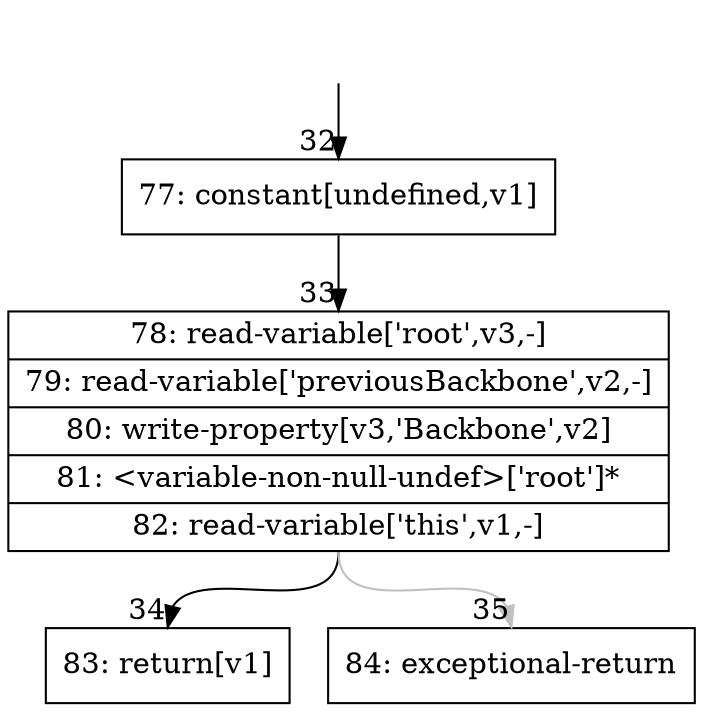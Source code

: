 digraph {
rankdir="TD"
BB_entry4[shape=none,label=""];
BB_entry4 -> BB32 [tailport=s, headport=n, headlabel="    32"]
BB32 [shape=record label="{77: constant[undefined,v1]}" ] 
BB32 -> BB33 [tailport=s, headport=n, headlabel="      33"]
BB33 [shape=record label="{78: read-variable['root',v3,-]|79: read-variable['previousBackbone',v2,-]|80: write-property[v3,'Backbone',v2]|81: \<variable-non-null-undef\>['root']*|82: read-variable['this',v1,-]}" ] 
BB33 -> BB34 [tailport=s, headport=n, headlabel="      34"]
BB33 -> BB35 [tailport=s, headport=n, color=gray, headlabel="      35"]
BB34 [shape=record label="{83: return[v1]}" ] 
BB35 [shape=record label="{84: exceptional-return}" ] 
//#$~ 52
}
